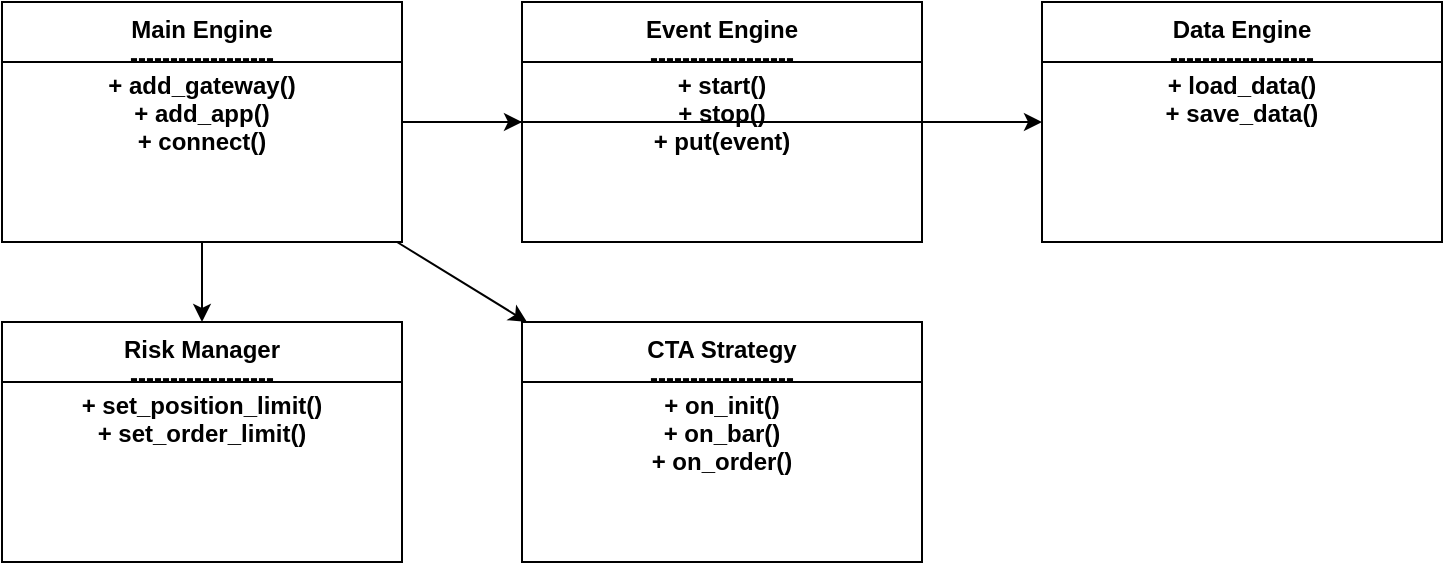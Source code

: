 <mxfile>
  <diagram id="architecture" name="VNPy Architecture">
    <mxGraphModel dx="1200" dy="800" grid="1" gridSize="10" guides="1" tooltips="1" connect="1" arrows="1" fold="1" page="1" pageScale="1" pageWidth="1100" pageHeight="850" background="#ffffff">
      <root>
        <mxCell id="0"/>
        <mxCell id="1" parent="0"/>
        
        <!-- Main Engine -->
        <mxCell id="main_engine" value="Main Engine&#xa;------------------&#xa;+ add_gateway()&#xa;+ add_app()&#xa;+ connect()" style="swimlane;fontStyle=1;align=center;verticalAlign=top;childLayout=stackLayout;horizontal=1;startSize=30;horizontalStack=0;resizeParent=1;resizeParentMax=0;resizeLast=0;collapsible=1;marginBottom=0;" vertex="1" parent="1">
          <mxGeometry x="40" y="40" width="200" height="120" as="geometry"/>
        </mxCell>
        
        <!-- Event Engine -->
        <mxCell id="event_engine" value="Event Engine&#xa;------------------&#xa;+ start()&#xa;+ stop()&#xa;+ put(event)" style="swimlane;fontStyle=1;align=center;verticalAlign=top;childLayout=stackLayout;horizontal=1;startSize=30;horizontalStack=0;resizeParent=1;resizeParentMax=0;resizeLast=0;collapsible=1;marginBottom=0;" vertex="1" parent="1">
          <mxGeometry x="300" y="40" width="200" height="120" as="geometry"/>
        </mxCell>
        
        <!-- Data Engine -->
        <mxCell id="data_engine" value="Data Engine&#xa;------------------&#xa;+ load_data()&#xa;+ save_data()" style="swimlane;fontStyle=1;align=center;verticalAlign=top;childLayout=stackLayout;horizontal=1;startSize=30;horizontalStack=0;resizeParent=1;resizeParentMax=0;resizeLast=0;collapsible=1;marginBottom=0;" vertex="1" parent="1">
          <mxGeometry x="560" y="40" width="200" height="120" as="geometry"/>
        </mxCell>
        
        <!-- Risk Manager -->
        <mxCell id="risk_manager" value="Risk Manager&#xa;------------------&#xa;+ set_position_limit()&#xa;+ set_order_limit()" style="swimlane;fontStyle=1;align=center;verticalAlign=top;childLayout=stackLayout;horizontal=1;startSize=30;horizontalStack=0;resizeParent=1;resizeParentMax=0;resizeLast=0;collapsible=1;marginBottom=0;" vertex="1" parent="1">
          <mxGeometry x="40" y="200" width="200" height="120" as="geometry"/>
        </mxCell>
        
        <!-- CTA Strategy -->
        <mxCell id="cta_strategy" value="CTA Strategy&#xa;------------------&#xa;+ on_init()&#xa;+ on_bar()&#xa;+ on_order()" style="swimlane;fontStyle=1;align=center;verticalAlign=top;childLayout=stackLayout;horizontal=1;startSize=30;horizontalStack=0;resizeParent=1;resizeParentMax=0;resizeLast=0;collapsible=1;marginBottom=0;" vertex="1" parent="1">
          <mxGeometry x="300" y="200" width="200" height="120" as="geometry"/>
        </mxCell>
        
        <!-- Connections -->
        <mxCell id="conn1" value="" style="endArrow=classic;html=1;" edge="1" parent="1" source="main_engine" target="event_engine">
          <mxGeometry width="50" height="50" relative="1" as="geometry"/>
        </mxCell>
        
        <mxCell id="conn2" value="" style="endArrow=classic;html=1;" edge="1" parent="1" source="main_engine" target="data_engine">
          <mxGeometry width="50" height="50" relative="1" as="geometry"/>
        </mxCell>
        
        <mxCell id="conn3" value="" style="endArrow=classic;html=1;" edge="1" parent="1" source="main_engine" target="risk_manager">
          <mxGeometry width="50" height="50" relative="1" as="geometry"/>
        </mxCell>
        
        <mxCell id="conn4" value="" style="endArrow=classic;html=1;" edge="1" parent="1" source="main_engine" target="cta_strategy">
          <mxGeometry width="50" height="50" relative="1" as="geometry"/>
        </mxCell>
        
      </root>
    </mxGraphModel>
  </diagram>
</mxfile>
